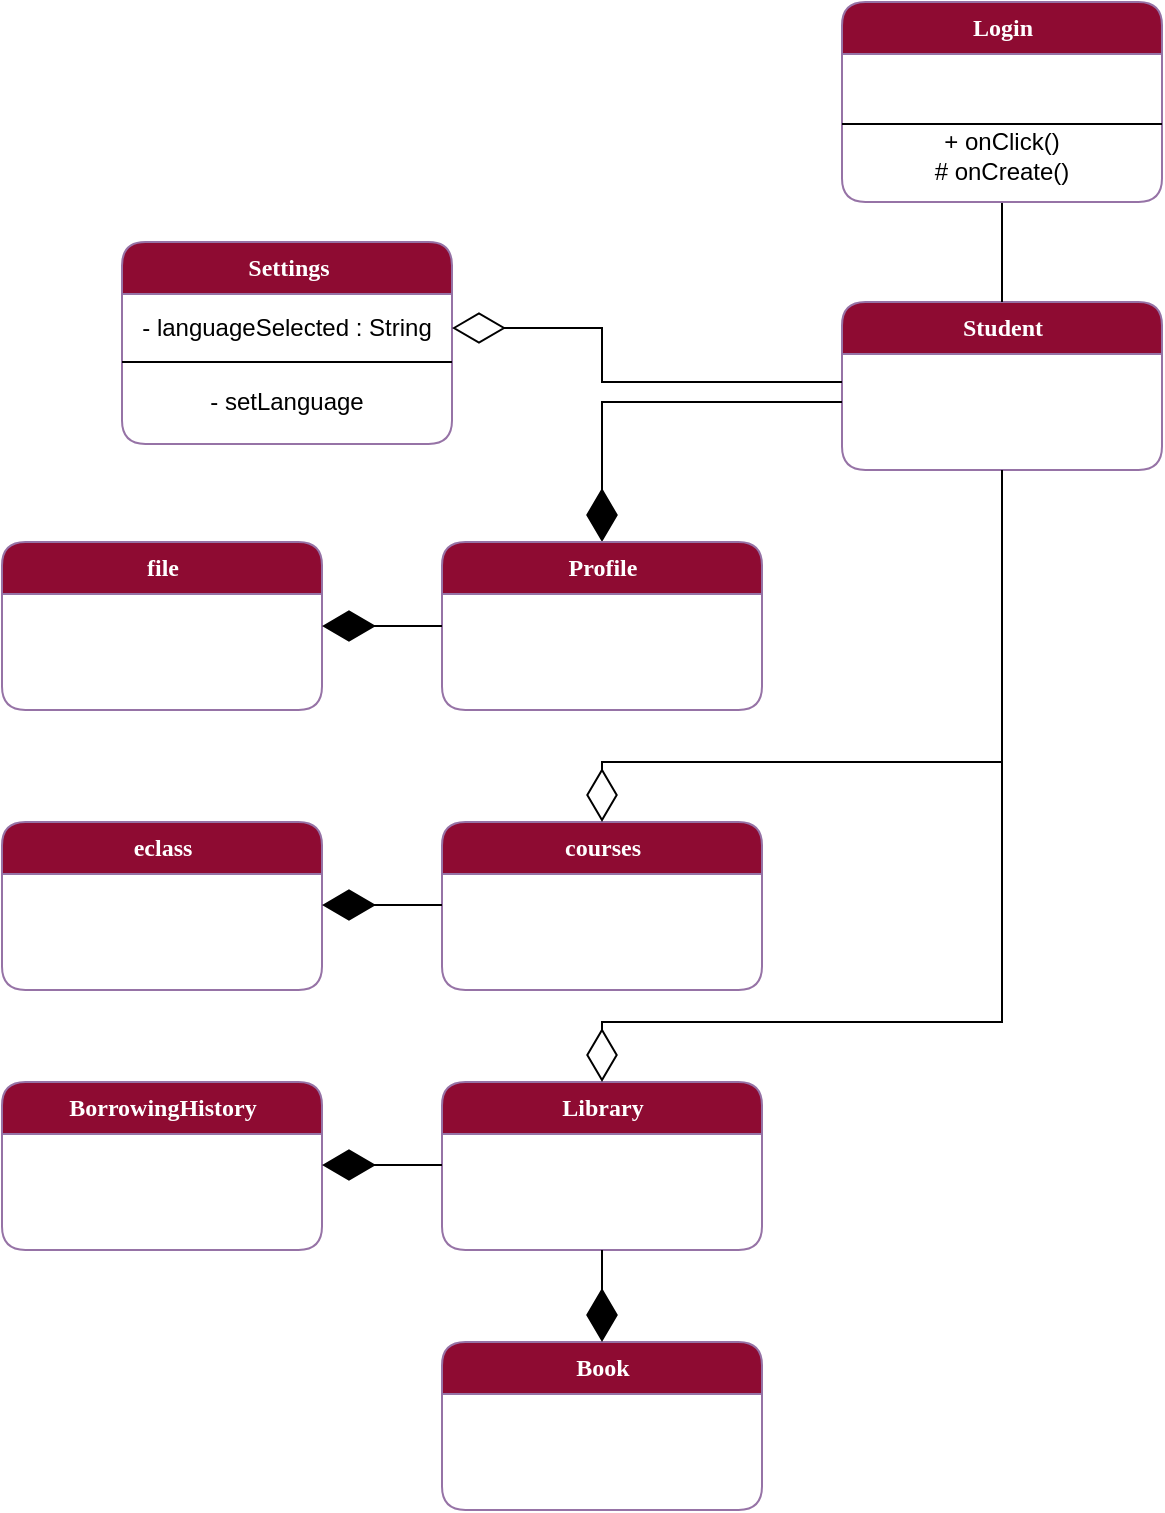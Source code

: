 <mxfile version="21.2.9" type="github">
  <diagram name="domain-model-v0.3" id="SOupixYz_gMmX98JivXm">
    <mxGraphModel dx="1434" dy="2418" grid="1" gridSize="10" guides="1" tooltips="1" connect="1" arrows="1" fold="1" page="1" pageScale="1" pageWidth="1169" pageHeight="827" math="0" shadow="0">
      <root>
        <mxCell id="0" />
        <mxCell id="1" parent="0" />
        <mxCell id="zhgDM3rOUE8lGy7damse-69" value="&lt;font color=&quot;#ffffff&quot;&gt;&lt;b&gt;Student&lt;/b&gt;&lt;/font&gt;" style="swimlane;html=1;fontStyle=0;childLayout=stackLayout;horizontal=1;startSize=26;fillColor=#8e0b32;horizontalStack=0;resizeParent=1;resizeLast=0;collapsible=1;marginBottom=0;swimlaneFillColor=#ffffff;align=center;rounded=1;shadow=0;comic=0;labelBackgroundColor=none;strokeWidth=1;fontFamily=Verdana;fontSize=12;strokeColor=#9673a6;" vertex="1" parent="1">
          <mxGeometry x="430" y="-1490" width="160" height="84" as="geometry" />
        </mxCell>
        <mxCell id="zhgDM3rOUE8lGy7damse-71" value="" style="endArrow=diamondThin;endFill=1;endSize=24;html=1;rounded=0;" edge="1" parent="zhgDM3rOUE8lGy7damse-69" target="zhgDM3rOUE8lGy7damse-70">
          <mxGeometry width="160" relative="1" as="geometry">
            <mxPoint y="50" as="sourcePoint" />
            <mxPoint x="205" y="50" as="targetPoint" />
            <Array as="points">
              <mxPoint x="-120" y="50" />
            </Array>
          </mxGeometry>
        </mxCell>
        <mxCell id="zhgDM3rOUE8lGy7damse-70" value="&lt;font color=&quot;#ffffff&quot;&gt;&lt;b&gt;Profile&lt;/b&gt;&lt;/font&gt;" style="swimlane;html=1;fontStyle=0;childLayout=stackLayout;horizontal=1;startSize=26;fillColor=#8e0b32;horizontalStack=0;resizeParent=1;resizeLast=0;collapsible=1;marginBottom=0;swimlaneFillColor=#ffffff;align=center;rounded=1;shadow=0;comic=0;labelBackgroundColor=none;strokeWidth=1;fontFamily=Verdana;fontSize=12;strokeColor=#9673a6;" vertex="1" parent="1">
          <mxGeometry x="230" y="-1370" width="160" height="84" as="geometry" />
        </mxCell>
        <mxCell id="zhgDM3rOUE8lGy7damse-73" value="&lt;font color=&quot;#ffffff&quot;&gt;&lt;b&gt;file&lt;/b&gt;&lt;/font&gt;" style="swimlane;html=1;fontStyle=0;childLayout=stackLayout;horizontal=1;startSize=26;fillColor=#8e0b32;horizontalStack=0;resizeParent=1;resizeLast=0;collapsible=1;marginBottom=0;swimlaneFillColor=#ffffff;align=center;rounded=1;shadow=0;comic=0;labelBackgroundColor=none;strokeWidth=1;fontFamily=Verdana;fontSize=12;strokeColor=#9673a6;" vertex="1" parent="1">
          <mxGeometry x="10" y="-1370" width="160" height="84" as="geometry" />
        </mxCell>
        <mxCell id="zhgDM3rOUE8lGy7damse-74" value="" style="endArrow=diamondThin;endFill=1;endSize=24;html=1;rounded=0;entryX=1;entryY=0.5;entryDx=0;entryDy=0;exitX=0;exitY=0.5;exitDx=0;exitDy=0;" edge="1" parent="1" source="zhgDM3rOUE8lGy7damse-70" target="zhgDM3rOUE8lGy7damse-73">
          <mxGeometry width="160" relative="1" as="geometry">
            <mxPoint x="280" y="-1220" as="sourcePoint" />
            <mxPoint x="485" y="-1220" as="targetPoint" />
            <Array as="points" />
          </mxGeometry>
        </mxCell>
        <mxCell id="zhgDM3rOUE8lGy7damse-80" value="&lt;font color=&quot;#ffffff&quot;&gt;&lt;b&gt;Settings&lt;/b&gt;&lt;/font&gt;" style="swimlane;html=1;fontStyle=0;childLayout=stackLayout;horizontal=1;startSize=26;fillColor=#8e0b32;horizontalStack=0;resizeParent=1;resizeLast=0;collapsible=1;marginBottom=0;swimlaneFillColor=#ffffff;align=center;rounded=1;shadow=0;comic=0;labelBackgroundColor=none;strokeWidth=1;fontFamily=Verdana;fontSize=12;strokeColor=#9673a6;" vertex="1" parent="1">
          <mxGeometry x="70" y="-1520" width="165" height="101" as="geometry" />
        </mxCell>
        <mxCell id="zhgDM3rOUE8lGy7damse-81" value="- languageSelected : String" style="text;html=1;strokeColor=none;fillColor=none;align=center;verticalAlign=middle;whiteSpace=wrap;rounded=0;" vertex="1" parent="zhgDM3rOUE8lGy7damse-80">
          <mxGeometry y="26" width="165" height="34" as="geometry" />
        </mxCell>
        <mxCell id="zhgDM3rOUE8lGy7damse-82" value="- setLanguage" style="text;html=1;strokeColor=none;fillColor=none;align=center;verticalAlign=middle;whiteSpace=wrap;rounded=0;" vertex="1" parent="zhgDM3rOUE8lGy7damse-80">
          <mxGeometry y="60" width="165" height="40" as="geometry" />
        </mxCell>
        <mxCell id="zhgDM3rOUE8lGy7damse-83" value="" style="endArrow=none;html=1;rounded=0;exitX=0;exitY=0;exitDx=0;exitDy=0;entryX=1;entryY=0;entryDx=0;entryDy=0;" edge="1" parent="zhgDM3rOUE8lGy7damse-80" source="zhgDM3rOUE8lGy7damse-82" target="zhgDM3rOUE8lGy7damse-82">
          <mxGeometry width="50" height="50" relative="1" as="geometry">
            <mxPoint x="-5" y="197.52" as="sourcePoint" />
            <mxPoint x="160" y="197.52" as="targetPoint" />
          </mxGeometry>
        </mxCell>
        <mxCell id="zhgDM3rOUE8lGy7damse-84" value="" style="endArrow=diamondThin;endFill=0;endSize=24;html=1;rounded=0;entryX=1;entryY=0.5;entryDx=0;entryDy=0;" edge="1" parent="1" target="zhgDM3rOUE8lGy7damse-81">
          <mxGeometry width="160" relative="1" as="geometry">
            <mxPoint x="430" y="-1450" as="sourcePoint" />
            <mxPoint x="250" y="-1469.84" as="targetPoint" />
            <Array as="points">
              <mxPoint x="310" y="-1450" />
              <mxPoint x="310" y="-1477" />
            </Array>
          </mxGeometry>
        </mxCell>
        <mxCell id="zhgDM3rOUE8lGy7damse-92" style="edgeStyle=orthogonalEdgeStyle;rounded=0;orthogonalLoop=1;jettySize=auto;html=1;exitX=0.5;exitY=1;exitDx=0;exitDy=0;entryX=0.5;entryY=0;entryDx=0;entryDy=0;endArrow=none;endFill=0;" edge="1" parent="1" source="zhgDM3rOUE8lGy7damse-85" target="zhgDM3rOUE8lGy7damse-69">
          <mxGeometry relative="1" as="geometry" />
        </mxCell>
        <mxCell id="zhgDM3rOUE8lGy7damse-85" value="&lt;font color=&quot;#ffffff&quot;&gt;&lt;b&gt;Login&lt;/b&gt;&lt;/font&gt;" style="swimlane;html=1;fontStyle=0;childLayout=stackLayout;horizontal=1;startSize=26;fillColor=#8e0b32;horizontalStack=0;resizeParent=1;resizeLast=0;collapsible=1;marginBottom=0;swimlaneFillColor=#ffffff;align=center;rounded=1;shadow=0;comic=0;labelBackgroundColor=none;strokeWidth=1;fontFamily=Verdana;fontSize=12;strokeColor=#9673a6;" vertex="1" parent="1">
          <mxGeometry x="430" y="-1640" width="160" height="100" as="geometry" />
        </mxCell>
        <mxCell id="zhgDM3rOUE8lGy7damse-86" value="" style="shape=table;startSize=0;container=1;collapsible=1;childLayout=tableLayout;fixedRows=1;rowLines=0;fontStyle=0;align=center;resizeLast=1;strokeColor=none;fillColor=none;collapsible=0;whiteSpace=wrap;html=1;" vertex="1" parent="zhgDM3rOUE8lGy7damse-85">
          <mxGeometry y="26" width="160" height="30" as="geometry" />
        </mxCell>
        <mxCell id="zhgDM3rOUE8lGy7damse-87" value="" style="shape=tableRow;horizontal=0;startSize=0;swimlaneHead=0;swimlaneBody=0;fillColor=none;collapsible=0;dropTarget=0;points=[[0,0.5],[1,0.5]];portConstraint=eastwest;top=0;left=0;right=0;bottom=0;" vertex="1" parent="zhgDM3rOUE8lGy7damse-86">
          <mxGeometry width="160" height="30" as="geometry" />
        </mxCell>
        <mxCell id="zhgDM3rOUE8lGy7damse-88" value="" style="shape=partialRectangle;connectable=0;fillColor=none;top=0;left=0;bottom=0;right=0;editable=1;overflow=hidden;" vertex="1" parent="zhgDM3rOUE8lGy7damse-87">
          <mxGeometry width="30" height="30" as="geometry">
            <mxRectangle width="30" height="30" as="alternateBounds" />
          </mxGeometry>
        </mxCell>
        <mxCell id="zhgDM3rOUE8lGy7damse-89" value="" style="shape=partialRectangle;connectable=0;fillColor=none;top=0;left=0;bottom=0;right=0;align=left;spacingLeft=6;overflow=hidden;" vertex="1" parent="zhgDM3rOUE8lGy7damse-87">
          <mxGeometry x="30" width="130" height="30" as="geometry">
            <mxRectangle width="130" height="30" as="alternateBounds" />
          </mxGeometry>
        </mxCell>
        <mxCell id="zhgDM3rOUE8lGy7damse-90" value="" style="line;strokeWidth=1;rotatable=0;dashed=0;labelPosition=right;align=left;verticalAlign=middle;spacingTop=0;spacingLeft=6;points=[];portConstraint=eastwest;" vertex="1" parent="zhgDM3rOUE8lGy7damse-85">
          <mxGeometry y="56" width="160" height="10" as="geometry" />
        </mxCell>
        <mxCell id="zhgDM3rOUE8lGy7damse-91" value="+ onClick()&lt;br style=&quot;border-color: var(--border-color);&quot;&gt;# onCreate()" style="text;html=1;strokeColor=none;fillColor=none;align=center;verticalAlign=middle;whiteSpace=wrap;rounded=0;" vertex="1" parent="zhgDM3rOUE8lGy7damse-85">
          <mxGeometry y="66" width="160" height="21" as="geometry" />
        </mxCell>
        <mxCell id="zhgDM3rOUE8lGy7damse-93" value="&lt;font color=&quot;#ffffff&quot;&gt;&lt;b&gt;courses&lt;/b&gt;&lt;/font&gt;" style="swimlane;html=1;fontStyle=0;childLayout=stackLayout;horizontal=1;startSize=26;fillColor=#8e0b32;horizontalStack=0;resizeParent=1;resizeLast=0;collapsible=1;marginBottom=0;swimlaneFillColor=#ffffff;align=center;rounded=1;shadow=0;comic=0;labelBackgroundColor=none;strokeWidth=1;fontFamily=Verdana;fontSize=12;strokeColor=#9673a6;" vertex="1" parent="1">
          <mxGeometry x="230" y="-1230" width="160" height="84" as="geometry" />
        </mxCell>
        <mxCell id="zhgDM3rOUE8lGy7damse-94" value="" style="endArrow=diamondThin;endFill=0;endSize=24;html=1;rounded=0;entryX=0.5;entryY=0;entryDx=0;entryDy=0;exitX=0.5;exitY=1;exitDx=0;exitDy=0;" edge="1" parent="1" source="zhgDM3rOUE8lGy7damse-69" target="zhgDM3rOUE8lGy7damse-93">
          <mxGeometry width="160" relative="1" as="geometry">
            <mxPoint x="480" y="-1410" as="sourcePoint" />
            <mxPoint x="310" y="-1254" as="targetPoint" />
            <Array as="points">
              <mxPoint x="510" y="-1260" />
              <mxPoint x="310" y="-1260" />
            </Array>
          </mxGeometry>
        </mxCell>
        <mxCell id="zhgDM3rOUE8lGy7damse-95" value="&lt;font color=&quot;#ffffff&quot;&gt;&lt;b&gt;eclass&lt;/b&gt;&lt;/font&gt;" style="swimlane;html=1;fontStyle=0;childLayout=stackLayout;horizontal=1;startSize=26;fillColor=#8e0b32;horizontalStack=0;resizeParent=1;resizeLast=0;collapsible=1;marginBottom=0;swimlaneFillColor=#ffffff;align=center;rounded=1;shadow=0;comic=0;labelBackgroundColor=none;strokeWidth=1;fontFamily=Verdana;fontSize=12;strokeColor=#9673a6;" vertex="1" parent="1">
          <mxGeometry x="10" y="-1230" width="160" height="84" as="geometry" />
        </mxCell>
        <mxCell id="zhgDM3rOUE8lGy7damse-96" value="" style="endArrow=diamondThin;endFill=1;endSize=24;html=1;rounded=0;entryX=1;entryY=0.5;entryDx=0;entryDy=0;exitX=0;exitY=0.5;exitDx=0;exitDy=0;fontStyle=1" edge="1" parent="1">
          <mxGeometry width="160" relative="1" as="geometry">
            <mxPoint x="230" y="-1188.5" as="sourcePoint" />
            <mxPoint x="170" y="-1188.5" as="targetPoint" />
            <Array as="points" />
          </mxGeometry>
        </mxCell>
        <mxCell id="zhgDM3rOUE8lGy7damse-97" value="&lt;font color=&quot;#ffffff&quot;&gt;&lt;b&gt;Library&lt;/b&gt;&lt;/font&gt;" style="swimlane;html=1;fontStyle=0;childLayout=stackLayout;horizontal=1;startSize=26;fillColor=#8e0b32;horizontalStack=0;resizeParent=1;resizeLast=0;collapsible=1;marginBottom=0;swimlaneFillColor=#ffffff;align=center;rounded=1;shadow=0;comic=0;labelBackgroundColor=none;strokeWidth=1;fontFamily=Verdana;fontSize=12;strokeColor=#9673a6;" vertex="1" parent="1">
          <mxGeometry x="230" y="-1100" width="160" height="84" as="geometry" />
        </mxCell>
        <mxCell id="zhgDM3rOUE8lGy7damse-98" value="" style="endArrow=diamondThin;endFill=0;endSize=24;html=1;rounded=0;entryX=0.5;entryY=0;entryDx=0;entryDy=0;exitX=0.5;exitY=1;exitDx=0;exitDy=0;" edge="1" parent="1">
          <mxGeometry width="160" relative="1" as="geometry">
            <mxPoint x="510" y="-1276" as="sourcePoint" />
            <mxPoint x="310" y="-1100" as="targetPoint" />
            <Array as="points">
              <mxPoint x="510" y="-1130" />
              <mxPoint x="310" y="-1130" />
            </Array>
          </mxGeometry>
        </mxCell>
        <mxCell id="zhgDM3rOUE8lGy7damse-100" value="&lt;font color=&quot;#ffffff&quot;&gt;&lt;b&gt;BorrowingHistory&lt;/b&gt;&lt;/font&gt;" style="swimlane;html=1;fontStyle=0;childLayout=stackLayout;horizontal=1;startSize=26;fillColor=#8e0b32;horizontalStack=0;resizeParent=1;resizeLast=0;collapsible=1;marginBottom=0;swimlaneFillColor=#ffffff;align=center;rounded=1;shadow=0;comic=0;labelBackgroundColor=none;strokeWidth=1;fontFamily=Verdana;fontSize=12;strokeColor=#9673a6;" vertex="1" parent="1">
          <mxGeometry x="10" y="-1100" width="160" height="84" as="geometry" />
        </mxCell>
        <mxCell id="zhgDM3rOUE8lGy7damse-101" value="" style="endArrow=diamondThin;endFill=1;endSize=24;html=1;rounded=0;entryX=1;entryY=0.5;entryDx=0;entryDy=0;exitX=0;exitY=0.5;exitDx=0;exitDy=0;fontStyle=1" edge="1" parent="1">
          <mxGeometry width="160" relative="1" as="geometry">
            <mxPoint x="230" y="-1058.5" as="sourcePoint" />
            <mxPoint x="170" y="-1058.5" as="targetPoint" />
            <Array as="points" />
          </mxGeometry>
        </mxCell>
        <mxCell id="zhgDM3rOUE8lGy7damse-102" value="&lt;font color=&quot;#ffffff&quot;&gt;&lt;b&gt;Book&lt;/b&gt;&lt;/font&gt;" style="swimlane;html=1;fontStyle=0;childLayout=stackLayout;horizontal=1;startSize=26;fillColor=#8e0b32;horizontalStack=0;resizeParent=1;resizeLast=0;collapsible=1;marginBottom=0;swimlaneFillColor=#ffffff;align=center;rounded=1;shadow=0;comic=0;labelBackgroundColor=none;strokeWidth=1;fontFamily=Verdana;fontSize=12;strokeColor=#9673a6;" vertex="1" parent="1">
          <mxGeometry x="230" y="-970" width="160" height="84" as="geometry" />
        </mxCell>
        <mxCell id="zhgDM3rOUE8lGy7damse-103" value="" style="endArrow=diamondThin;endFill=1;endSize=24;html=1;rounded=0;entryX=0.5;entryY=0;entryDx=0;entryDy=0;exitX=0.5;exitY=1;exitDx=0;exitDy=0;fontStyle=1" edge="1" parent="1" source="zhgDM3rOUE8lGy7damse-97" target="zhgDM3rOUE8lGy7damse-102">
          <mxGeometry width="160" relative="1" as="geometry">
            <mxPoint x="330" y="-990" as="sourcePoint" />
            <mxPoint x="270" y="-990" as="targetPoint" />
            <Array as="points" />
          </mxGeometry>
        </mxCell>
      </root>
    </mxGraphModel>
  </diagram>
</mxfile>
